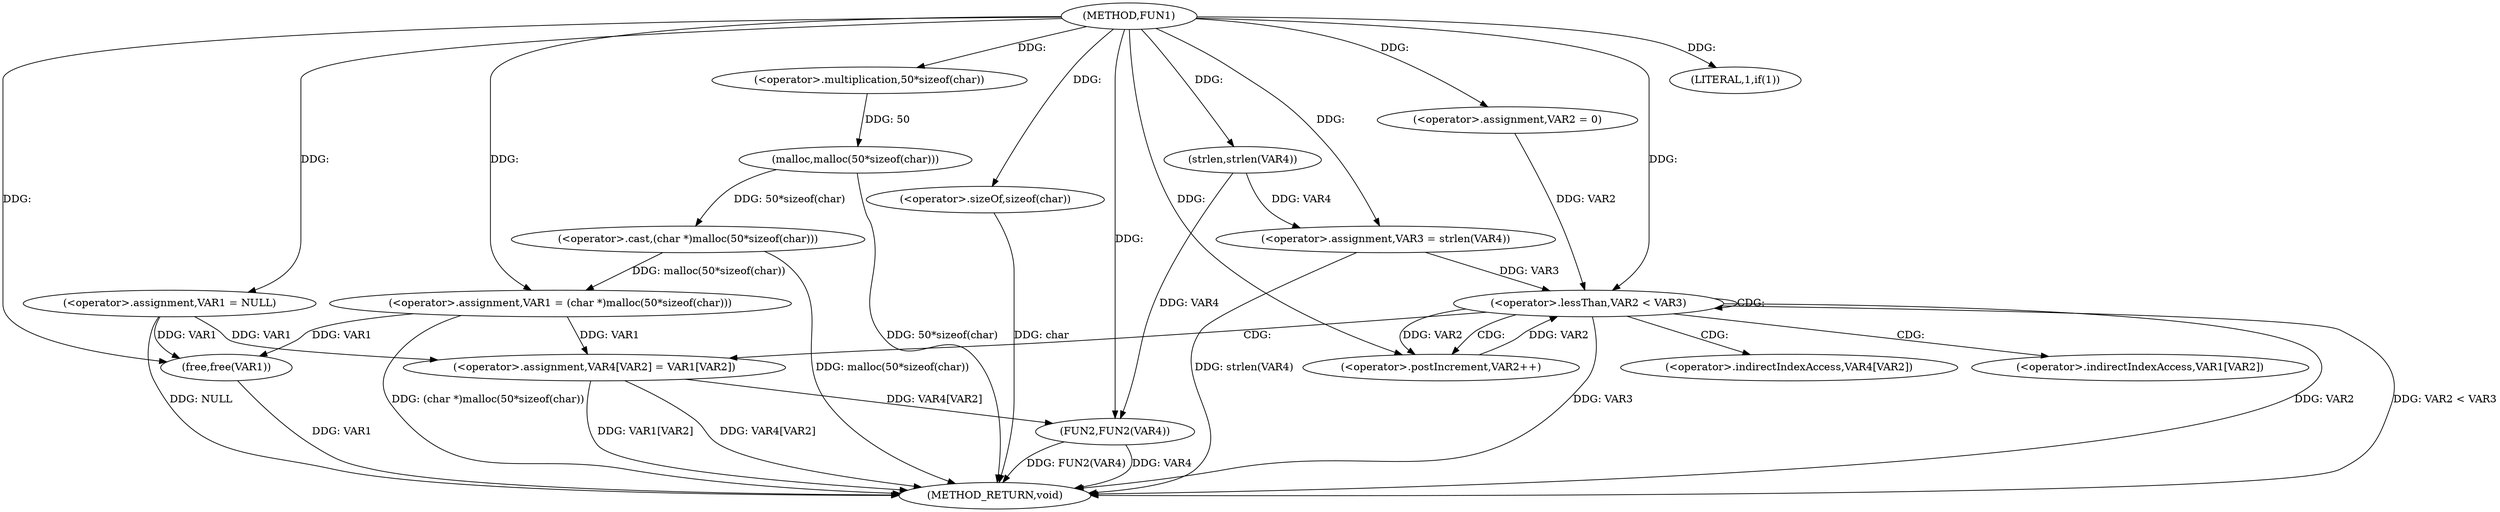 digraph FUN1 {  
"1000100" [label = "(METHOD,FUN1)" ]
"1000147" [label = "(METHOD_RETURN,void)" ]
"1000103" [label = "(<operator>.assignment,VAR1 = NULL)" ]
"1000107" [label = "(LITERAL,1,if(1))" ]
"1000109" [label = "(<operator>.assignment,VAR1 = (char *)malloc(50*sizeof(char)))" ]
"1000111" [label = "(<operator>.cast,(char *)malloc(50*sizeof(char)))" ]
"1000113" [label = "(malloc,malloc(50*sizeof(char)))" ]
"1000114" [label = "(<operator>.multiplication,50*sizeof(char))" ]
"1000116" [label = "(<operator>.sizeOf,sizeof(char))" ]
"1000122" [label = "(<operator>.assignment,VAR3 = strlen(VAR4))" ]
"1000124" [label = "(strlen,strlen(VAR4))" ]
"1000127" [label = "(<operator>.assignment,VAR2 = 0)" ]
"1000130" [label = "(<operator>.lessThan,VAR2 < VAR3)" ]
"1000133" [label = "(<operator>.postIncrement,VAR2++)" ]
"1000136" [label = "(<operator>.assignment,VAR4[VAR2] = VAR1[VAR2])" ]
"1000143" [label = "(FUN2,FUN2(VAR4))" ]
"1000145" [label = "(free,free(VAR1))" ]
"1000137" [label = "(<operator>.indirectIndexAccess,VAR4[VAR2])" ]
"1000140" [label = "(<operator>.indirectIndexAccess,VAR1[VAR2])" ]
  "1000116" -> "1000147"  [ label = "DDG: char"] 
  "1000130" -> "1000147"  [ label = "DDG: VAR2 < VAR3"] 
  "1000103" -> "1000147"  [ label = "DDG: NULL"] 
  "1000113" -> "1000147"  [ label = "DDG: 50*sizeof(char)"] 
  "1000130" -> "1000147"  [ label = "DDG: VAR3"] 
  "1000136" -> "1000147"  [ label = "DDG: VAR1[VAR2]"] 
  "1000111" -> "1000147"  [ label = "DDG: malloc(50*sizeof(char))"] 
  "1000145" -> "1000147"  [ label = "DDG: VAR1"] 
  "1000143" -> "1000147"  [ label = "DDG: VAR4"] 
  "1000143" -> "1000147"  [ label = "DDG: FUN2(VAR4)"] 
  "1000109" -> "1000147"  [ label = "DDG: (char *)malloc(50*sizeof(char))"] 
  "1000136" -> "1000147"  [ label = "DDG: VAR4[VAR2]"] 
  "1000130" -> "1000147"  [ label = "DDG: VAR2"] 
  "1000122" -> "1000147"  [ label = "DDG: strlen(VAR4)"] 
  "1000100" -> "1000103"  [ label = "DDG: "] 
  "1000100" -> "1000107"  [ label = "DDG: "] 
  "1000111" -> "1000109"  [ label = "DDG: malloc(50*sizeof(char))"] 
  "1000100" -> "1000109"  [ label = "DDG: "] 
  "1000113" -> "1000111"  [ label = "DDG: 50*sizeof(char)"] 
  "1000114" -> "1000113"  [ label = "DDG: 50"] 
  "1000100" -> "1000114"  [ label = "DDG: "] 
  "1000100" -> "1000116"  [ label = "DDG: "] 
  "1000124" -> "1000122"  [ label = "DDG: VAR4"] 
  "1000100" -> "1000122"  [ label = "DDG: "] 
  "1000100" -> "1000124"  [ label = "DDG: "] 
  "1000100" -> "1000127"  [ label = "DDG: "] 
  "1000133" -> "1000130"  [ label = "DDG: VAR2"] 
  "1000127" -> "1000130"  [ label = "DDG: VAR2"] 
  "1000100" -> "1000130"  [ label = "DDG: "] 
  "1000122" -> "1000130"  [ label = "DDG: VAR3"] 
  "1000130" -> "1000133"  [ label = "DDG: VAR2"] 
  "1000100" -> "1000133"  [ label = "DDG: "] 
  "1000103" -> "1000136"  [ label = "DDG: VAR1"] 
  "1000109" -> "1000136"  [ label = "DDG: VAR1"] 
  "1000124" -> "1000143"  [ label = "DDG: VAR4"] 
  "1000136" -> "1000143"  [ label = "DDG: VAR4[VAR2]"] 
  "1000100" -> "1000143"  [ label = "DDG: "] 
  "1000103" -> "1000145"  [ label = "DDG: VAR1"] 
  "1000109" -> "1000145"  [ label = "DDG: VAR1"] 
  "1000100" -> "1000145"  [ label = "DDG: "] 
  "1000130" -> "1000137"  [ label = "CDG: "] 
  "1000130" -> "1000130"  [ label = "CDG: "] 
  "1000130" -> "1000133"  [ label = "CDG: "] 
  "1000130" -> "1000136"  [ label = "CDG: "] 
  "1000130" -> "1000140"  [ label = "CDG: "] 
}
